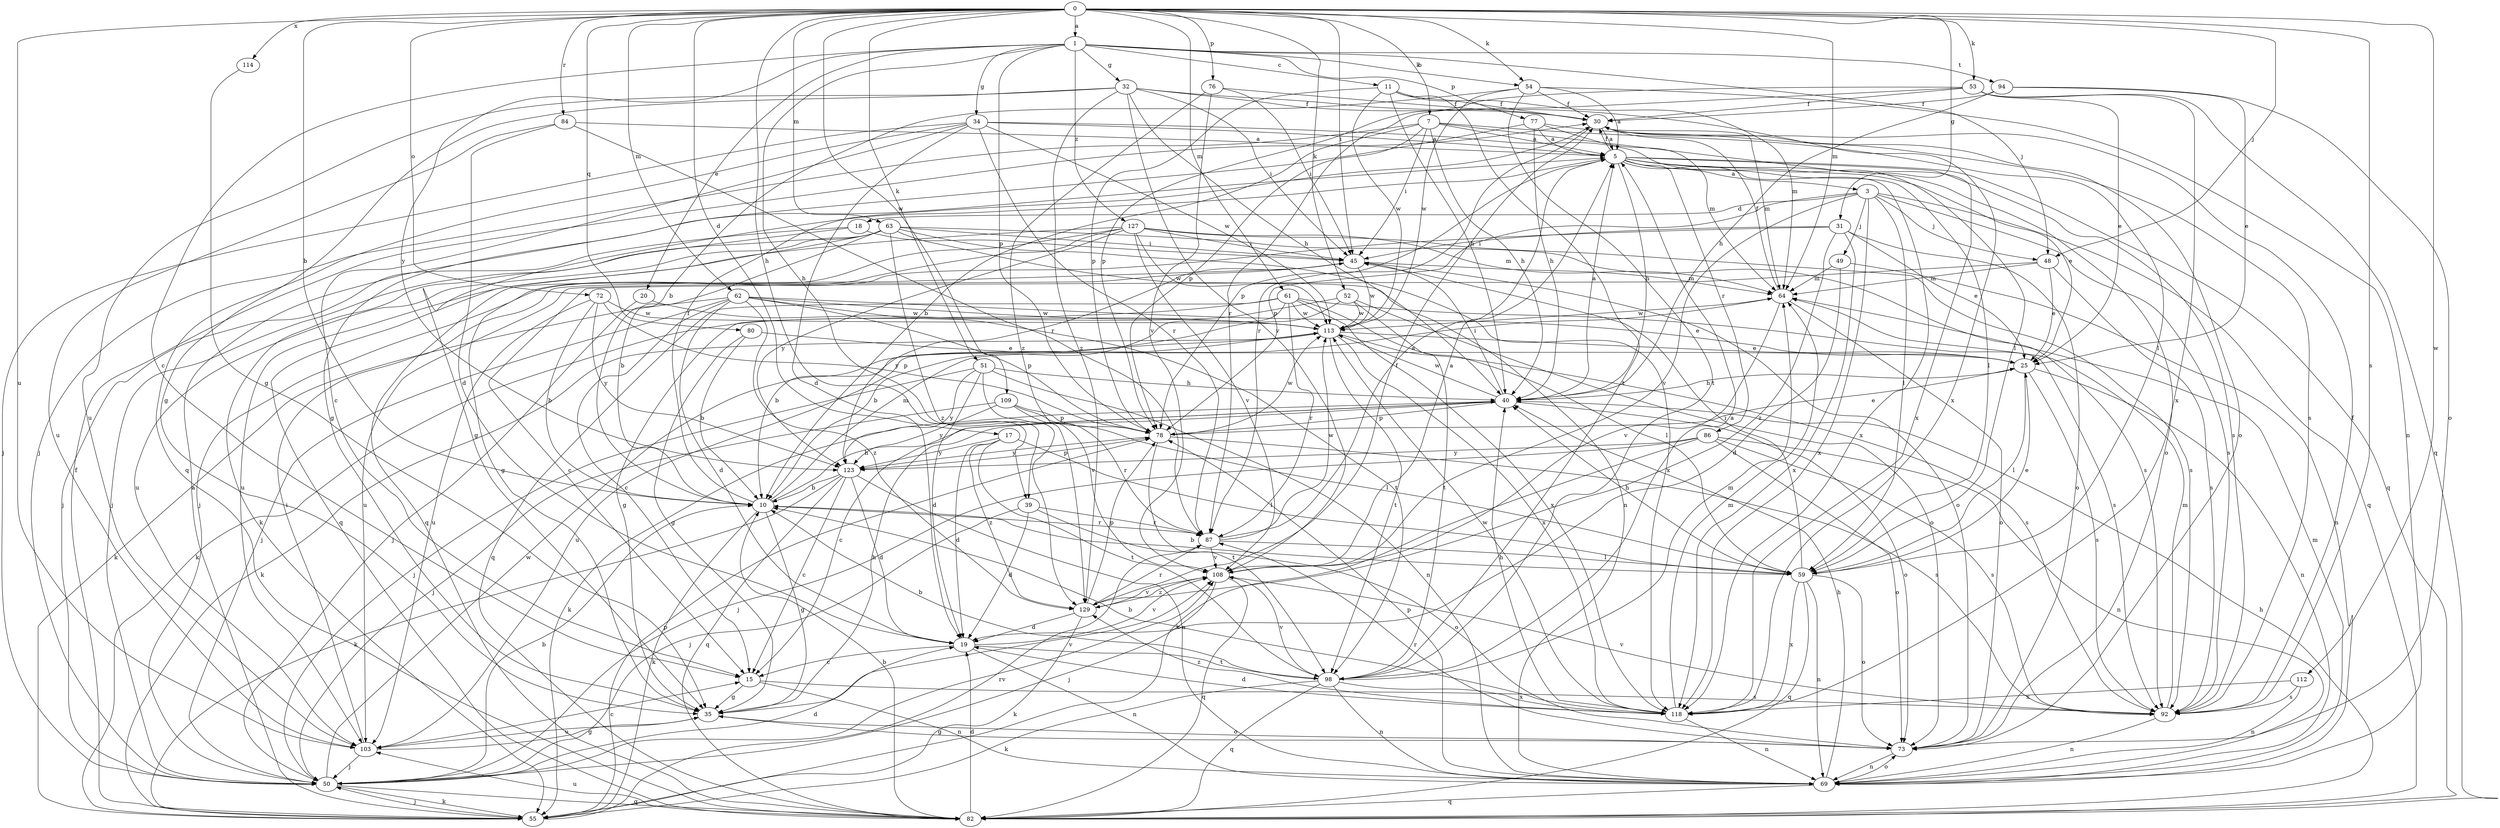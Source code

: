 strict digraph  {
0;
1;
3;
5;
7;
10;
11;
15;
17;
18;
19;
20;
25;
30;
31;
32;
34;
35;
39;
40;
45;
48;
49;
50;
51;
52;
53;
54;
55;
59;
61;
62;
63;
64;
69;
72;
73;
76;
77;
78;
80;
82;
84;
86;
87;
92;
94;
98;
103;
108;
109;
112;
113;
114;
118;
123;
127;
129;
0 -> 1  [label=a];
0 -> 7  [label=b];
0 -> 10  [label=b];
0 -> 17  [label=d];
0 -> 31  [label=g];
0 -> 39  [label=h];
0 -> 45  [label=i];
0 -> 48  [label=j];
0 -> 51  [label=k];
0 -> 52  [label=k];
0 -> 53  [label=k];
0 -> 54  [label=k];
0 -> 61  [label=m];
0 -> 62  [label=m];
0 -> 63  [label=m];
0 -> 64  [label=m];
0 -> 72  [label=o];
0 -> 76  [label=p];
0 -> 80  [label=q];
0 -> 84  [label=r];
0 -> 92  [label=s];
0 -> 103  [label=u];
0 -> 109  [label=w];
0 -> 112  [label=w];
0 -> 114  [label=x];
1 -> 11  [label=c];
1 -> 15  [label=c];
1 -> 20  [label=e];
1 -> 32  [label=g];
1 -> 34  [label=g];
1 -> 39  [label=h];
1 -> 48  [label=j];
1 -> 54  [label=k];
1 -> 77  [label=p];
1 -> 78  [label=p];
1 -> 94  [label=t];
1 -> 123  [label=y];
1 -> 127  [label=z];
3 -> 18  [label=d];
3 -> 48  [label=j];
3 -> 49  [label=j];
3 -> 59  [label=l];
3 -> 78  [label=p];
3 -> 82  [label=q];
3 -> 92  [label=s];
3 -> 108  [label=v];
3 -> 118  [label=x];
5 -> 3  [label=a];
5 -> 25  [label=e];
5 -> 30  [label=f];
5 -> 35  [label=g];
5 -> 40  [label=h];
5 -> 59  [label=l];
5 -> 73  [label=o];
5 -> 78  [label=p];
5 -> 82  [label=q];
5 -> 86  [label=r];
5 -> 92  [label=s];
5 -> 118  [label=x];
7 -> 5  [label=a];
7 -> 10  [label=b];
7 -> 40  [label=h];
7 -> 45  [label=i];
7 -> 50  [label=j];
7 -> 59  [label=l];
7 -> 78  [label=p];
7 -> 118  [label=x];
10 -> 30  [label=f];
10 -> 35  [label=g];
10 -> 40  [label=h];
10 -> 55  [label=k];
10 -> 64  [label=m];
10 -> 87  [label=r];
11 -> 30  [label=f];
11 -> 40  [label=h];
11 -> 64  [label=m];
11 -> 78  [label=p];
11 -> 98  [label=t];
11 -> 113  [label=w];
15 -> 35  [label=g];
15 -> 69  [label=n];
15 -> 92  [label=s];
17 -> 19  [label=d];
17 -> 59  [label=l];
17 -> 98  [label=t];
17 -> 123  [label=y];
17 -> 129  [label=z];
18 -> 45  [label=i];
18 -> 50  [label=j];
18 -> 55  [label=k];
19 -> 15  [label=c];
19 -> 69  [label=n];
19 -> 98  [label=t];
19 -> 108  [label=v];
20 -> 50  [label=j];
20 -> 113  [label=w];
25 -> 40  [label=h];
25 -> 59  [label=l];
25 -> 69  [label=n];
25 -> 92  [label=s];
30 -> 5  [label=a];
30 -> 64  [label=m];
30 -> 73  [label=o];
30 -> 87  [label=r];
31 -> 25  [label=e];
31 -> 45  [label=i];
31 -> 50  [label=j];
31 -> 73  [label=o];
31 -> 118  [label=x];
31 -> 129  [label=z];
32 -> 30  [label=f];
32 -> 35  [label=g];
32 -> 40  [label=h];
32 -> 45  [label=i];
32 -> 103  [label=u];
32 -> 108  [label=v];
32 -> 118  [label=x];
32 -> 129  [label=z];
34 -> 5  [label=a];
34 -> 15  [label=c];
34 -> 19  [label=d];
34 -> 50  [label=j];
34 -> 59  [label=l];
34 -> 82  [label=q];
34 -> 87  [label=r];
34 -> 113  [label=w];
35 -> 40  [label=h];
35 -> 73  [label=o];
35 -> 103  [label=u];
35 -> 108  [label=v];
39 -> 19  [label=d];
39 -> 50  [label=j];
39 -> 73  [label=o];
39 -> 87  [label=r];
40 -> 5  [label=a];
40 -> 15  [label=c];
40 -> 45  [label=i];
40 -> 55  [label=k];
40 -> 73  [label=o];
40 -> 78  [label=p];
40 -> 113  [label=w];
45 -> 64  [label=m];
45 -> 73  [label=o];
45 -> 103  [label=u];
45 -> 113  [label=w];
45 -> 123  [label=y];
48 -> 15  [label=c];
48 -> 25  [label=e];
48 -> 64  [label=m];
48 -> 92  [label=s];
49 -> 19  [label=d];
49 -> 64  [label=m];
49 -> 69  [label=n];
50 -> 10  [label=b];
50 -> 19  [label=d];
50 -> 55  [label=k];
50 -> 82  [label=q];
50 -> 108  [label=v];
50 -> 113  [label=w];
51 -> 19  [label=d];
51 -> 40  [label=h];
51 -> 50  [label=j];
51 -> 69  [label=n];
51 -> 108  [label=v];
51 -> 123  [label=y];
52 -> 10  [label=b];
52 -> 55  [label=k];
52 -> 73  [label=o];
52 -> 98  [label=t];
52 -> 113  [label=w];
53 -> 25  [label=e];
53 -> 30  [label=f];
53 -> 78  [label=p];
53 -> 82  [label=q];
53 -> 87  [label=r];
53 -> 118  [label=x];
54 -> 5  [label=a];
54 -> 10  [label=b];
54 -> 30  [label=f];
54 -> 69  [label=n];
54 -> 98  [label=t];
54 -> 113  [label=w];
55 -> 5  [label=a];
55 -> 30  [label=f];
55 -> 50  [label=j];
55 -> 78  [label=p];
55 -> 87  [label=r];
59 -> 10  [label=b];
59 -> 25  [label=e];
59 -> 40  [label=h];
59 -> 45  [label=i];
59 -> 69  [label=n];
59 -> 73  [label=o];
59 -> 82  [label=q];
59 -> 118  [label=x];
61 -> 10  [label=b];
61 -> 35  [label=g];
61 -> 59  [label=l];
61 -> 82  [label=q];
61 -> 87  [label=r];
61 -> 92  [label=s];
61 -> 113  [label=w];
61 -> 118  [label=x];
62 -> 15  [label=c];
62 -> 19  [label=d];
62 -> 25  [label=e];
62 -> 50  [label=j];
62 -> 55  [label=k];
62 -> 78  [label=p];
62 -> 98  [label=t];
62 -> 113  [label=w];
62 -> 129  [label=z];
63 -> 10  [label=b];
63 -> 45  [label=i];
63 -> 50  [label=j];
63 -> 69  [label=n];
63 -> 82  [label=q];
63 -> 92  [label=s];
63 -> 103  [label=u];
63 -> 118  [label=x];
63 -> 129  [label=z];
64 -> 30  [label=f];
64 -> 73  [label=o];
64 -> 108  [label=v];
64 -> 113  [label=w];
69 -> 40  [label=h];
69 -> 64  [label=m];
69 -> 73  [label=o];
69 -> 78  [label=p];
69 -> 82  [label=q];
72 -> 10  [label=b];
72 -> 78  [label=p];
72 -> 103  [label=u];
72 -> 113  [label=w];
72 -> 123  [label=y];
73 -> 35  [label=g];
73 -> 69  [label=n];
73 -> 87  [label=r];
76 -> 30  [label=f];
76 -> 45  [label=i];
76 -> 108  [label=v];
76 -> 129  [label=z];
77 -> 5  [label=a];
77 -> 35  [label=g];
77 -> 40  [label=h];
77 -> 64  [label=m];
77 -> 92  [label=s];
78 -> 25  [label=e];
78 -> 92  [label=s];
78 -> 98  [label=t];
78 -> 113  [label=w];
78 -> 123  [label=y];
80 -> 10  [label=b];
80 -> 25  [label=e];
80 -> 35  [label=g];
82 -> 10  [label=b];
82 -> 19  [label=d];
82 -> 40  [label=h];
82 -> 103  [label=u];
84 -> 5  [label=a];
84 -> 19  [label=d];
84 -> 87  [label=r];
84 -> 103  [label=u];
86 -> 50  [label=j];
86 -> 55  [label=k];
86 -> 69  [label=n];
86 -> 73  [label=o];
86 -> 92  [label=s];
86 -> 123  [label=y];
87 -> 5  [label=a];
87 -> 59  [label=l];
87 -> 108  [label=v];
87 -> 113  [label=w];
92 -> 30  [label=f];
92 -> 64  [label=m];
92 -> 69  [label=n];
92 -> 108  [label=v];
94 -> 25  [label=e];
94 -> 30  [label=f];
94 -> 40  [label=h];
94 -> 73  [label=o];
98 -> 5  [label=a];
98 -> 10  [label=b];
98 -> 55  [label=k];
98 -> 64  [label=m];
98 -> 69  [label=n];
98 -> 82  [label=q];
98 -> 108  [label=v];
98 -> 118  [label=x];
103 -> 15  [label=c];
103 -> 35  [label=g];
103 -> 45  [label=i];
103 -> 50  [label=j];
108 -> 5  [label=a];
108 -> 50  [label=j];
108 -> 82  [label=q];
108 -> 129  [label=z];
109 -> 50  [label=j];
109 -> 59  [label=l];
109 -> 78  [label=p];
109 -> 87  [label=r];
109 -> 123  [label=y];
112 -> 69  [label=n];
112 -> 92  [label=s];
112 -> 118  [label=x];
113 -> 25  [label=e];
113 -> 55  [label=k];
113 -> 92  [label=s];
113 -> 98  [label=t];
113 -> 103  [label=u];
113 -> 118  [label=x];
114 -> 35  [label=g];
118 -> 10  [label=b];
118 -> 19  [label=d];
118 -> 40  [label=h];
118 -> 64  [label=m];
118 -> 69  [label=n];
118 -> 113  [label=w];
118 -> 129  [label=z];
123 -> 10  [label=b];
123 -> 15  [label=c];
123 -> 19  [label=d];
123 -> 55  [label=k];
123 -> 69  [label=n];
123 -> 78  [label=p];
123 -> 82  [label=q];
127 -> 35  [label=g];
127 -> 45  [label=i];
127 -> 64  [label=m];
127 -> 82  [label=q];
127 -> 92  [label=s];
127 -> 103  [label=u];
127 -> 108  [label=v];
127 -> 113  [label=w];
127 -> 123  [label=y];
129 -> 19  [label=d];
129 -> 30  [label=f];
129 -> 55  [label=k];
129 -> 78  [label=p];
129 -> 87  [label=r];
129 -> 108  [label=v];
}
